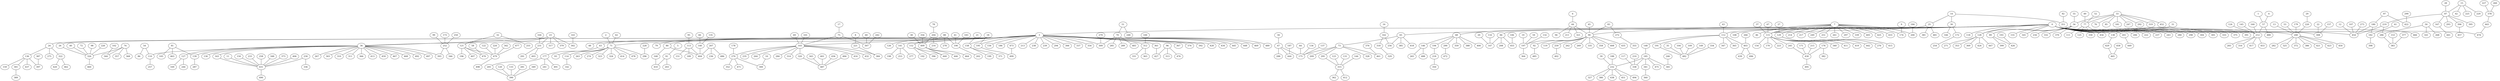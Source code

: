 graph 666{
0
3
65
68
84
90
108
112
115
118
128
138
155
165
201
206
212
222
237
240
243
280
298
304
305
308
333
375
391
454
466
474
24
26
36
48
63
71
79
80
103
126
141
152
156
158
186
195
213
238
239
294
306
309
312
337
354
361
367
374
392
428
434
445
448
469
489
73
256
385
418
146
194
290
359
388
400
147
208
455
44
45
83
92
119
197
259
262
269
335
358
408
435
43
148
191
347
365
403
7
25
37
67
154
170
223
245
340
411
419
442
56
271
353
369
424
447
31
429
449
57
124
145
160
283
316
417
453
13
53
179
220
282
325
372
386
421
423
450
22
157
12
107
180
219
273
443
136
275
322
326
23
110
127
130
139
163
267
303
310
311
366
393
413
459
467
468
492
497
177
2
62
93
114
263
274
296
323
324
414
478
168
404
69
75
101
235
264
270
284
314
320
384
416
432
198
253
277
88
192
396
440
21
199
371
18
499
70
279
100
331
363
427
175
209
295
328
461
162
265
488
218
472
20
116
106
6
94
211
321
272
485
19
59
132
364
402
185
482
266
439
496
46
129
174
200
214
217
249
251
261
297
339
405
425
433
14
381
481
430
33
55
89
234
332
370
465
1
4
480
29
97
182
87
286
378
159
301
397
437
420
462
40
72
74
98
226
460
121
231
302
317
379
54
257
169
244
81
287
431
252
205
241
491
142
228
410
113
140
207
17
307
178
300
352
471
487
221
190
278
409
473
51
285
289
483
96
47
64
134
137
315
376
16
318
350
355
232
338
341
345
475
35
104
109
149
334
27
276
415
9
184
30
351
171
176
215
495
76
77
85
181
247
292
319
452
399
426
458
422
61
398
15
28
167
293
394
395
50
383
227
260
389
387
344
357
368
32
196
407
470
479
164
291
493
143
86
105
463
11
150
230
233
258
348
373
406
490
99
173
250
346
390
91
95
151
189
66
135
236
486
60
242
10
343
401
436
484
8
41
183
202
38
204
356
446
464
248
313
476
34
288
444
123
131
144
362
412
329
39
188
327
380
438
451
494
117
210
360
246
166
172
82
382
49
52
111
125
330
456
193
299
42
225
229
441
457
161
268
153
377
102
255
58
122
224
342
477
498
336
120
133
281
349
5
203
78
216
187
254

0--3
0--65
0--68
0--84
0--90
0--108
0--112
0--115
0--118
0--128
0--138
0--155
0--165
0--201
0--206
0--212
0--222
0--237
0--240
0--243
0--280
0--298
0--304
0--305
0--308
0--333
0--375
0--391
0--454
0--466
0--474
3--24
3--26
3--36
3--48
3--63
3--71
3--79
3--80
3--103
3--126
3--141
3--152
3--156
3--158
3--186
3--195
3--213
3--238
3--239
3--294
3--306
3--309
3--312
3--337
3--354
3--361
3--367
3--374
3--392
3--428
3--434
3--445
3--448
3--469
3--489
65--73
65--256
65--385
65--418
68--146
68--194
68--290
68--359
68--388
68--400
84--147
84--208
84--455
44--90
45--90
83--90
90--92
90--119
90--197
90--259
90--262
90--269
90--335
90--358
90--408
90--435
43--112
112--148
112--191
112--347
112--365
112--403
7--115
25--115
37--115
67--115
115--154
115--170
115--223
115--245
115--340
115--411
115--419
115--442
56--128
128--271
128--353
128--369
128--424
128--447
31--138
138--429
201--449
57--212
124--212
145--212
160--212
212--283
212--316
212--417
212--453
13--240
53--240
179--240
220--240
240--282
240--325
240--372
240--386
240--421
240--423
240--450
22--308
157--308
12--454
107--454
180--454
219--454
273--454
443--474
24--136
24--275
24--322
26--326
23--36
36--110
36--127
36--130
36--139
36--163
36--267
36--303
36--310
36--311
36--366
36--393
36--413
36--459
36--467
36--468
36--492
36--497
63--177
2--71
62--71
71--93
71--114
71--263
71--274
71--296
71--323
71--324
71--414
71--478
80--168
80--404
69--103
75--103
101--103
103--235
103--264
103--270
103--284
103--314
103--320
103--384
103--416
103--432
141--198
141--253
141--277
88--152
152--192
152--396
152--440
21--158
158--199
158--371
18--195
195--499
70--309
279--309
100--312
312--331
312--363
361--427
73--175
73--209
73--295
73--328
73--461
162--256
146--265
146--488
194--218
290--472
20--147
116--147
106--455
6--44
44--94
44--211
44--321
83--272
92--485
19--197
59--197
132--197
197--364
259--402
148--185
191--482
266--403
403--439
403--496
7--46
7--129
7--174
7--200
7--214
7--217
7--249
7--251
7--261
7--297
7--339
7--405
7--425
7--433
14--25
25--381
25--481
245--430
33--56
55--56
56--89
56--234
56--332
56--370
429--465
1--57
4--57
57--480
29--220
97--180
180--182
87--219
219--286
378--443
136--159
136--301
136--397
136--437
322--420
322--462
40--326
72--326
74--326
98--326
226--326
326--460
23--121
23--231
23--302
23--317
23--379
54--110
110--257
127--169
127--244
81--139
139--287
163--431
252--393
177--205
177--241
177--491
114--142
228--296
168--410
113--404
140--404
207--404
17--75
75--307
178--270
270--300
270--352
270--471
320--487
221--384
88--190
88--278
409--440
473--499
51--70
70--285
70--289
70--483
96--427
47--175
64--175
134--175
137--175
295--315
376--461
16--162
162--318
218--350
272--355
185--232
185--338
185--341
185--345
185--475
35--482
104--482
109--482
149--482
334--482
27--129
129--276
129--415
9--174
184--200
14--30
14--351
171--430
176--430
215--430
430--495
33--76
33--77
33--85
33--181
33--247
33--292
33--319
33--452
89--399
89--426
458--465
97--422
61--182
182--398
15--87
28--87
87--167
87--293
87--394
87--395
50--286
286--383
227--378
260--378
301--389
387--397
74--344
74--357
74--368
32--121
121--196
121--407
121--470
121--479
164--231
231--291
231--493
143--302
54--86
81--105
81--463
11--431
150--431
230--431
233--431
258--431
348--431
373--431
406--431
431--490
99--252
173--252
250--252
252--346
205--390
91--410
95--113
113--151
113--189
66--140
135--140
207--236
207--486
60--307
242--307
10--300
343--487
401--487
436--487
484--487
8--221
41--190
183--190
190--202
38--409
204--409
356--409
409--446
409--464
51--248
96--313
96--476
34--47
47--288
47--444
123--315
131--315
144--315
315--362
315--412
318--329
39--232
188--232
232--327
232--380
232--438
232--451
232--494
117--338
210--338
341--360
246--345
30--166
30--172
82--351
176--382
49--77
52--77
77--111
77--125
77--330
77--456
193--426
299--422
15--42
15--225
15--229
167--441
394--457
50--161
50--268
153--383
377--383
102--344
32--255
58--470
122--479
224--479
342--479
477--479
479--498
230--336
120--390
133--390
281--390
349--390
5--91
91--203
78--204
204--216
187--444
172--254
}
